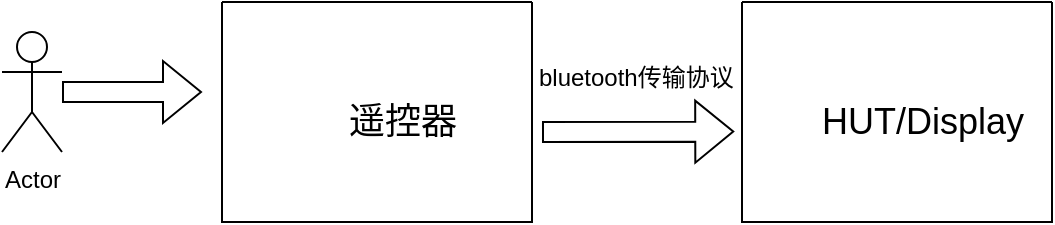 <mxfile version="24.7.7">
  <diagram name="Page-1" id="sx2j3UZpXd4-4eyjqnjS">
    <mxGraphModel dx="1220" dy="674" grid="1" gridSize="10" guides="1" tooltips="1" connect="1" arrows="1" fold="1" page="1" pageScale="1" pageWidth="850" pageHeight="1100" math="0" shadow="0">
      <root>
        <mxCell id="0" />
        <mxCell id="1" parent="0" />
        <mxCell id="7NNDf-WItGGRH9I2Q86k-1" value="Actor" style="shape=umlActor;verticalLabelPosition=bottom;verticalAlign=top;html=1;outlineConnect=0;" vertex="1" parent="1">
          <mxGeometry x="210" y="220" width="30" height="60" as="geometry" />
        </mxCell>
        <mxCell id="7NNDf-WItGGRH9I2Q86k-2" value="" style="swimlane;startSize=0;" vertex="1" parent="1">
          <mxGeometry x="580" y="205" width="155" height="110" as="geometry" />
        </mxCell>
        <mxCell id="7NNDf-WItGGRH9I2Q86k-3" value="&lt;span style=&quot;font-size: 18px;&quot;&gt;HUT/Display&lt;/span&gt;" style="text;html=1;align=center;verticalAlign=middle;resizable=0;points=[];autosize=1;strokeColor=none;fillColor=none;" vertex="1" parent="7NNDf-WItGGRH9I2Q86k-2">
          <mxGeometry x="30" y="40" width="120" height="40" as="geometry" />
        </mxCell>
        <mxCell id="7NNDf-WItGGRH9I2Q86k-4" value="" style="shape=flexArrow;endArrow=classic;html=1;rounded=0;" edge="1" parent="1" source="7NNDf-WItGGRH9I2Q86k-1">
          <mxGeometry width="50" height="50" relative="1" as="geometry">
            <mxPoint x="260" y="300" as="sourcePoint" />
            <mxPoint x="310" y="250" as="targetPoint" />
          </mxGeometry>
        </mxCell>
        <mxCell id="7NNDf-WItGGRH9I2Q86k-5" value="" style="swimlane;startSize=0;" vertex="1" parent="1">
          <mxGeometry x="320" y="205" width="155" height="110" as="geometry" />
        </mxCell>
        <mxCell id="7NNDf-WItGGRH9I2Q86k-6" value="&lt;font style=&quot;font-size: 18px;&quot;&gt;遥控器&lt;/font&gt;" style="text;html=1;align=center;verticalAlign=middle;resizable=0;points=[];autosize=1;strokeColor=none;fillColor=none;" vertex="1" parent="7NNDf-WItGGRH9I2Q86k-5">
          <mxGeometry x="50" y="40" width="80" height="40" as="geometry" />
        </mxCell>
        <mxCell id="7NNDf-WItGGRH9I2Q86k-7" value="" style="shape=flexArrow;endArrow=classic;html=1;rounded=0;entryX=-0.025;entryY=0.589;entryDx=0;entryDy=0;entryPerimeter=0;" edge="1" parent="1" target="7NNDf-WItGGRH9I2Q86k-2">
          <mxGeometry width="50" height="50" relative="1" as="geometry">
            <mxPoint x="480" y="270" as="sourcePoint" />
            <mxPoint x="530" y="220" as="targetPoint" />
          </mxGeometry>
        </mxCell>
        <mxCell id="7NNDf-WItGGRH9I2Q86k-8" value="&amp;nbsp; &amp;nbsp; &amp;nbsp; &amp;nbsp; &amp;nbsp; bluetooth传输协议" style="text;html=1;align=center;verticalAlign=middle;resizable=0;points=[];autosize=1;strokeColor=none;fillColor=none;" vertex="1" parent="1">
          <mxGeometry x="435" y="228" width="150" height="30" as="geometry" />
        </mxCell>
      </root>
    </mxGraphModel>
  </diagram>
</mxfile>
